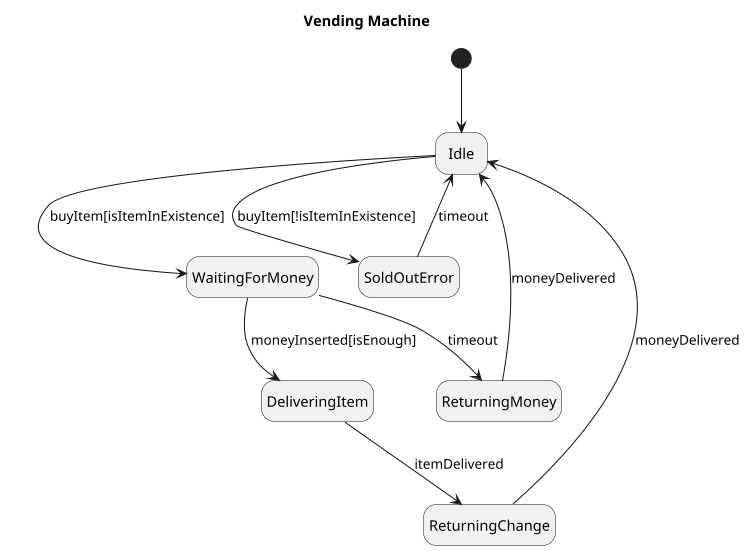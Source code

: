 
@startuml VendingMachineFsm
hide empty description
skinparam dpi 100

title Vending Machine

[*] --> Idle
Idle --> WaitingForMoney: buyItem[isItemInExistence]
Idle --> SoldOutError: buyItem[!isItemInExistence]
SoldOutError --> Idle: timeout
WaitingForMoney --> DeliveringItem: moneyInserted[isEnough]
WaitingForMoney --> ReturningMoney: timeout
DeliveringItem --> ReturningChange: itemDelivered
ReturningChange --> Idle: moneyDelivered
ReturningMoney --> Idle: moneyDelivered

@enduml
